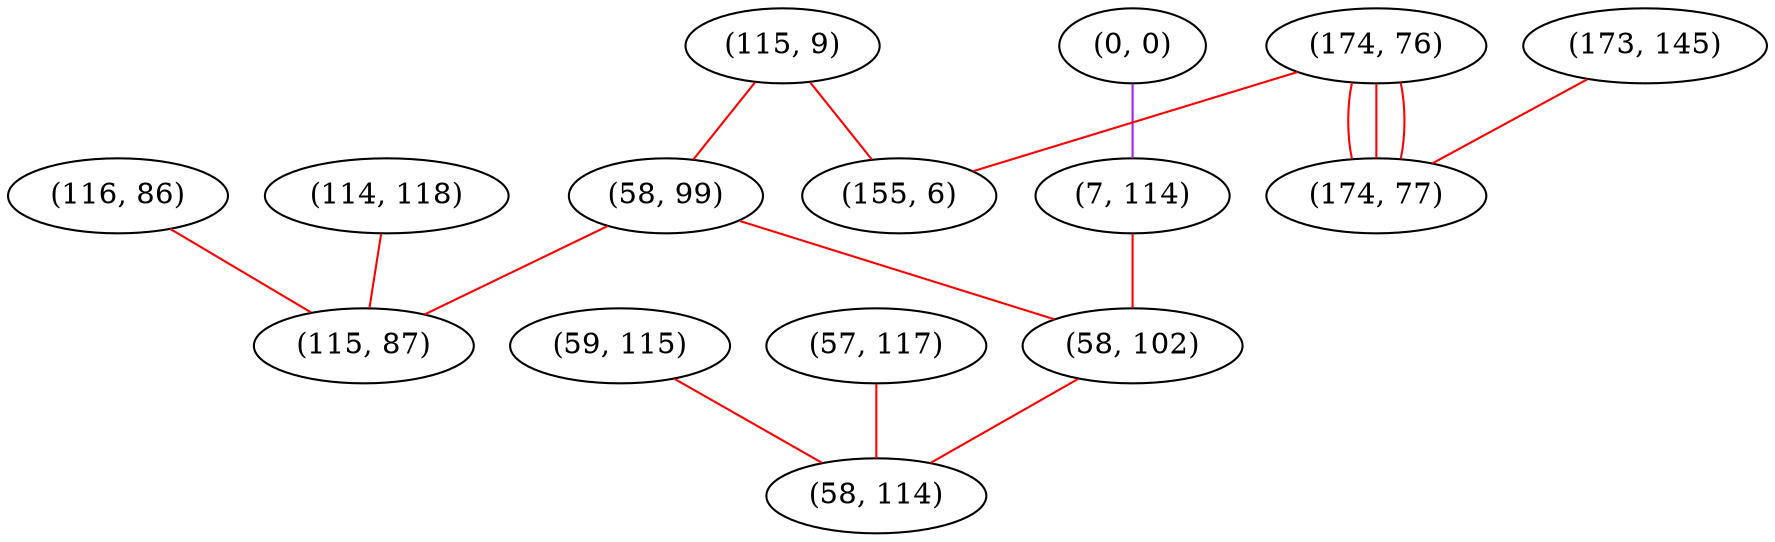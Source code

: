 graph "" {
"(115, 9)";
"(116, 86)";
"(173, 145)";
"(0, 0)";
"(58, 99)";
"(59, 115)";
"(7, 114)";
"(174, 76)";
"(114, 118)";
"(155, 6)";
"(115, 87)";
"(174, 77)";
"(57, 117)";
"(58, 102)";
"(58, 114)";
"(115, 9)" -- "(58, 99)"  [color=red, key=0, weight=1];
"(115, 9)" -- "(155, 6)"  [color=red, key=0, weight=1];
"(116, 86)" -- "(115, 87)"  [color=red, key=0, weight=1];
"(173, 145)" -- "(174, 77)"  [color=red, key=0, weight=1];
"(0, 0)" -- "(7, 114)"  [color=purple, key=0, weight=4];
"(58, 99)" -- "(115, 87)"  [color=red, key=0, weight=1];
"(58, 99)" -- "(58, 102)"  [color=red, key=0, weight=1];
"(59, 115)" -- "(58, 114)"  [color=red, key=0, weight=1];
"(7, 114)" -- "(58, 102)"  [color=red, key=0, weight=1];
"(174, 76)" -- "(174, 77)"  [color=red, key=0, weight=1];
"(174, 76)" -- "(174, 77)"  [color=red, key=1, weight=1];
"(174, 76)" -- "(174, 77)"  [color=red, key=2, weight=1];
"(174, 76)" -- "(155, 6)"  [color=red, key=0, weight=1];
"(114, 118)" -- "(115, 87)"  [color=red, key=0, weight=1];
"(57, 117)" -- "(58, 114)"  [color=red, key=0, weight=1];
"(58, 102)" -- "(58, 114)"  [color=red, key=0, weight=1];
}
